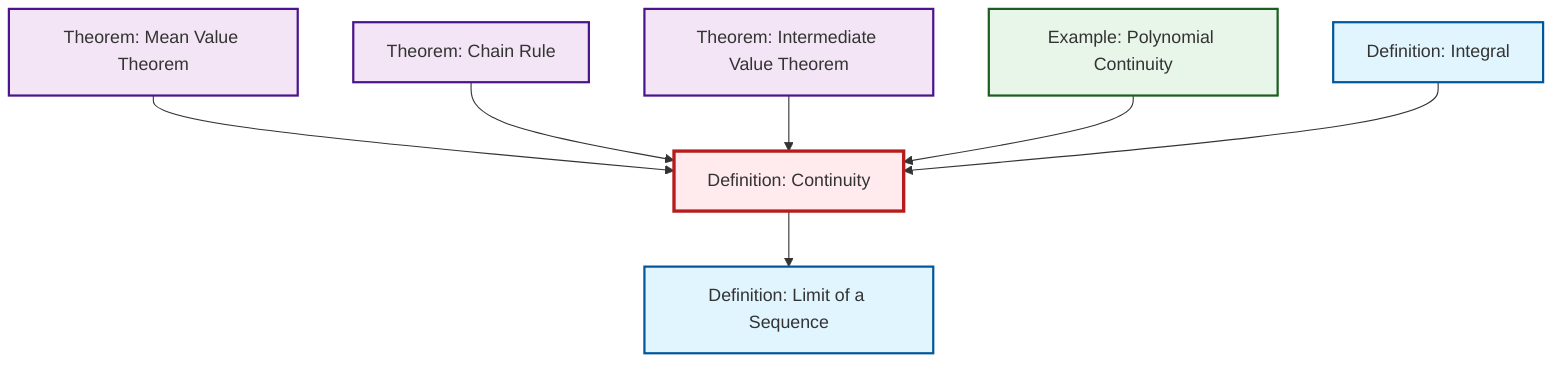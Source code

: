 graph TD
    classDef definition fill:#e1f5fe,stroke:#01579b,stroke-width:2px
    classDef theorem fill:#f3e5f5,stroke:#4a148c,stroke-width:2px
    classDef axiom fill:#fff3e0,stroke:#e65100,stroke-width:2px
    classDef example fill:#e8f5e9,stroke:#1b5e20,stroke-width:2px
    classDef current fill:#ffebee,stroke:#b71c1c,stroke-width:3px
    thm-mean-value["Theorem: Mean Value Theorem"]:::theorem
    thm-intermediate-value["Theorem: Intermediate Value Theorem"]:::theorem
    thm-chain-rule["Theorem: Chain Rule"]:::theorem
    def-integral["Definition: Integral"]:::definition
    def-continuity["Definition: Continuity"]:::definition
    ex-polynomial-continuity["Example: Polynomial Continuity"]:::example
    def-limit["Definition: Limit of a Sequence"]:::definition
    def-continuity --> def-limit
    thm-mean-value --> def-continuity
    thm-chain-rule --> def-continuity
    thm-intermediate-value --> def-continuity
    ex-polynomial-continuity --> def-continuity
    def-integral --> def-continuity
    class def-continuity current